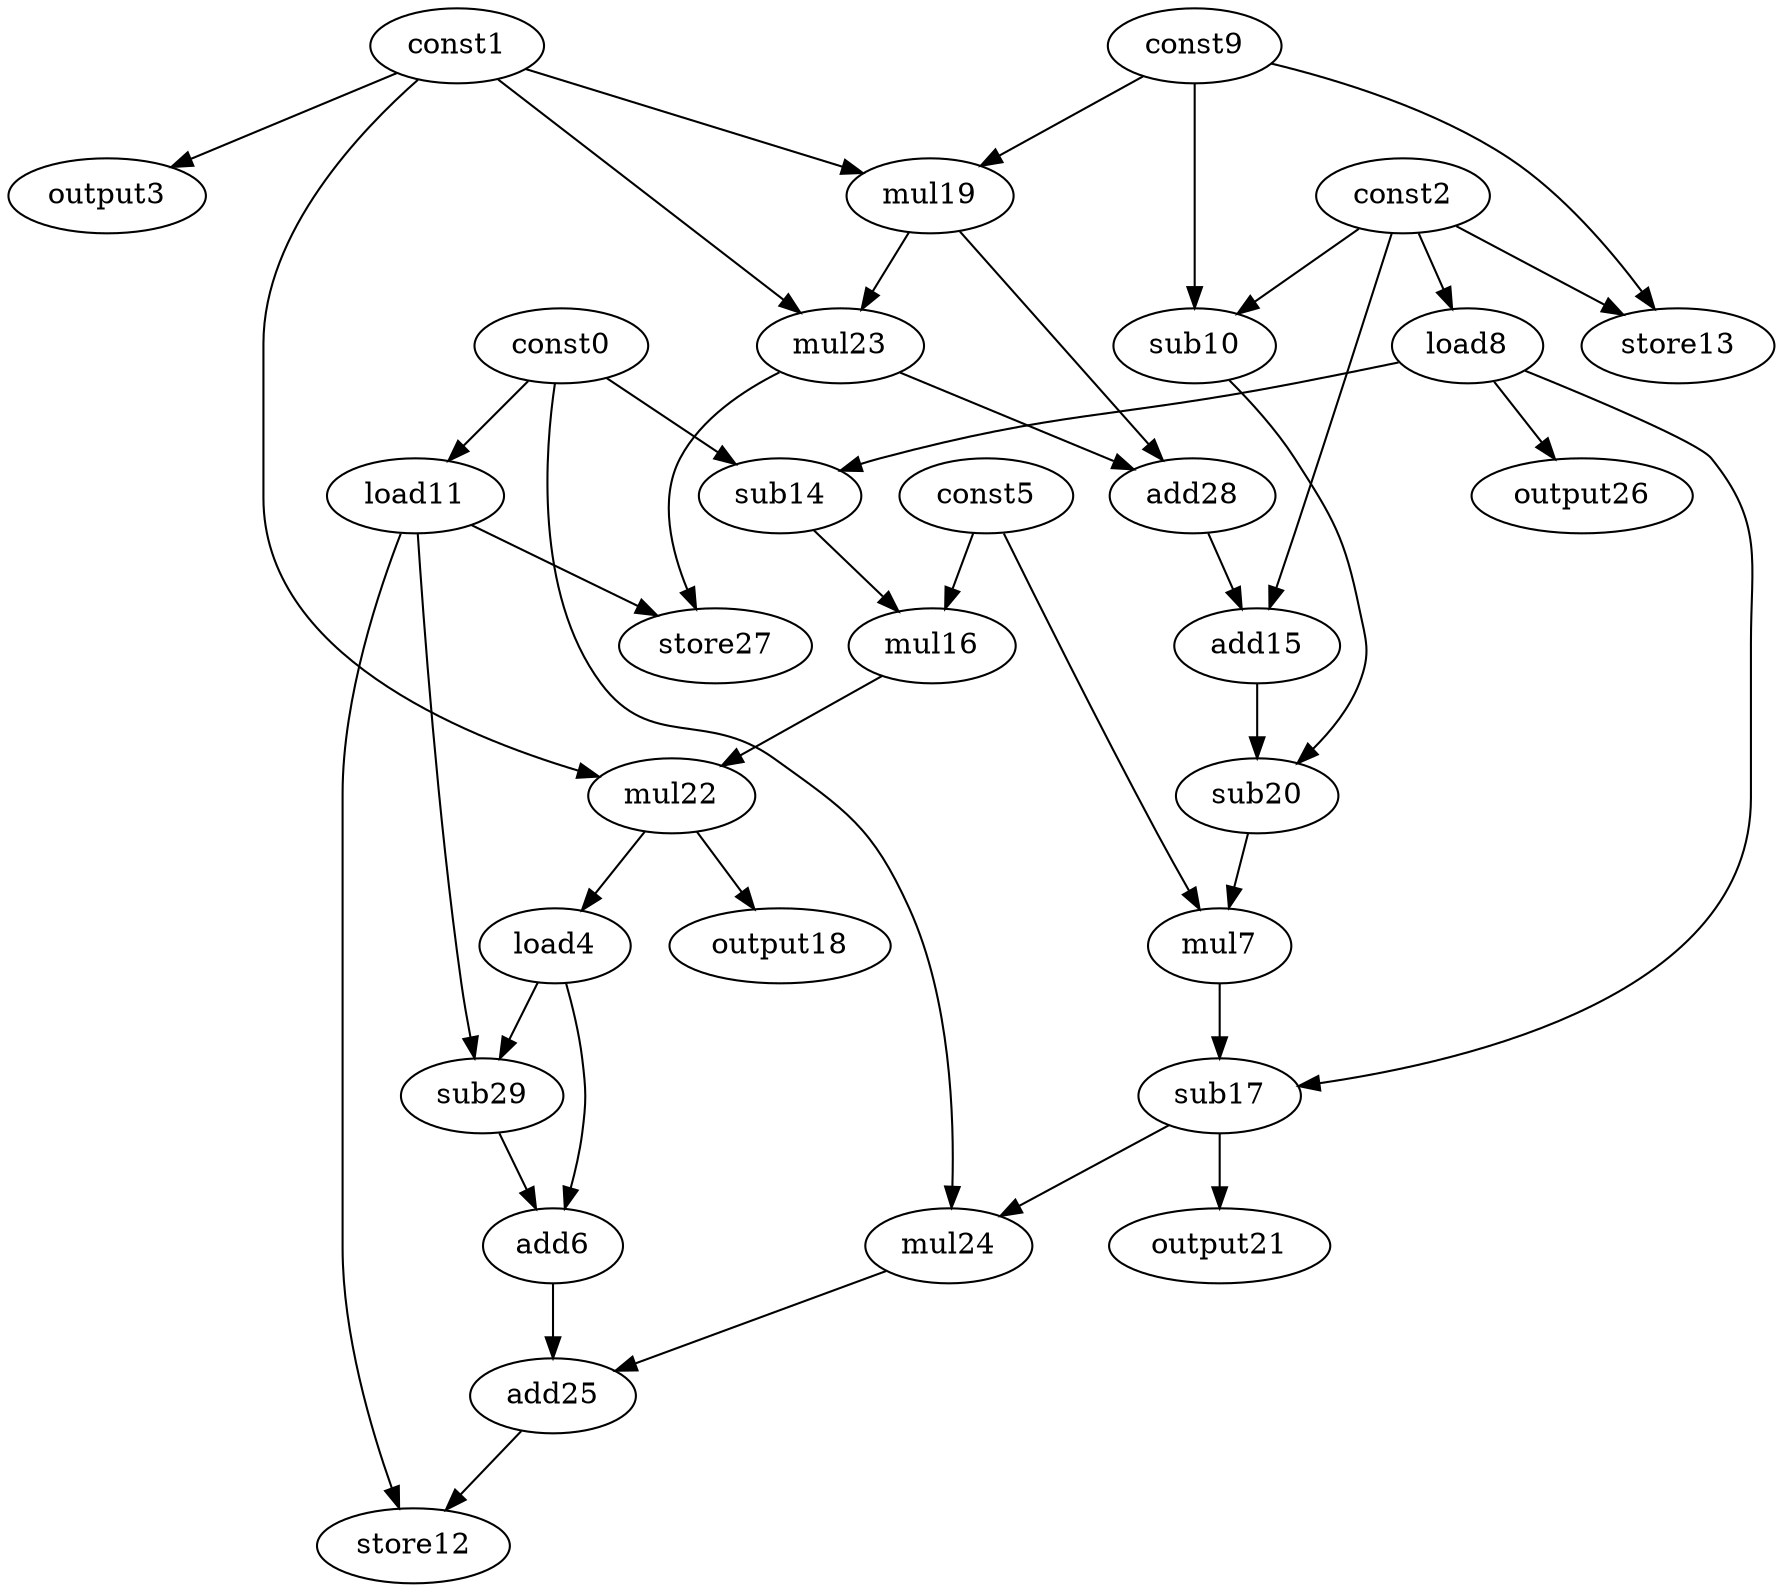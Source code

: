 digraph G { 
const0[opcode=const]; 
const1[opcode=const]; 
const2[opcode=const]; 
output3[opcode=output]; 
load4[opcode=load]; 
const5[opcode=const]; 
add6[opcode=add]; 
mul7[opcode=mul]; 
load8[opcode=load]; 
const9[opcode=const]; 
sub10[opcode=sub]; 
load11[opcode=load]; 
store12[opcode=store]; 
store13[opcode=store]; 
sub14[opcode=sub]; 
add15[opcode=add]; 
mul16[opcode=mul]; 
sub17[opcode=sub]; 
output18[opcode=output]; 
mul19[opcode=mul]; 
sub20[opcode=sub]; 
output21[opcode=output]; 
mul22[opcode=mul]; 
mul23[opcode=mul]; 
mul24[opcode=mul]; 
add25[opcode=add]; 
output26[opcode=output]; 
store27[opcode=store]; 
add28[opcode=add]; 
sub29[opcode=sub]; 
const1->output3[operand=0];
const2->load8[operand=0];
const9->sub10[operand=0];
const2->sub10[operand=1];
const0->load11[operand=0];
const9->store13[operand=0];
const2->store13[operand=1];
const9->mul19[operand=0];
const1->mul19[operand=1];
const0->sub14[operand=0];
load8->sub14[operand=1];
const1->mul23[operand=0];
mul19->mul23[operand=1];
load8->output26[operand=0];
const5->mul16[operand=0];
sub14->mul16[operand=1];
load11->store27[operand=0];
mul23->store27[operand=1];
mul19->add28[operand=0];
mul23->add28[operand=1];
const2->add15[operand=0];
add28->add15[operand=1];
mul16->mul22[operand=0];
const1->mul22[operand=1];
mul22->load4[operand=0];
mul22->output18[operand=0];
sub10->sub20[operand=0];
add15->sub20[operand=1];
sub20->mul7[operand=0];
const5->mul7[operand=1];
load11->sub29[operand=0];
load4->sub29[operand=1];
load4->add6[operand=0];
sub29->add6[operand=1];
load8->sub17[operand=0];
mul7->sub17[operand=1];
sub17->output21[operand=0];
const0->mul24[operand=0];
sub17->mul24[operand=1];
mul24->add25[operand=0];
add6->add25[operand=1];
add25->store12[operand=0];
load11->store12[operand=1];
}
